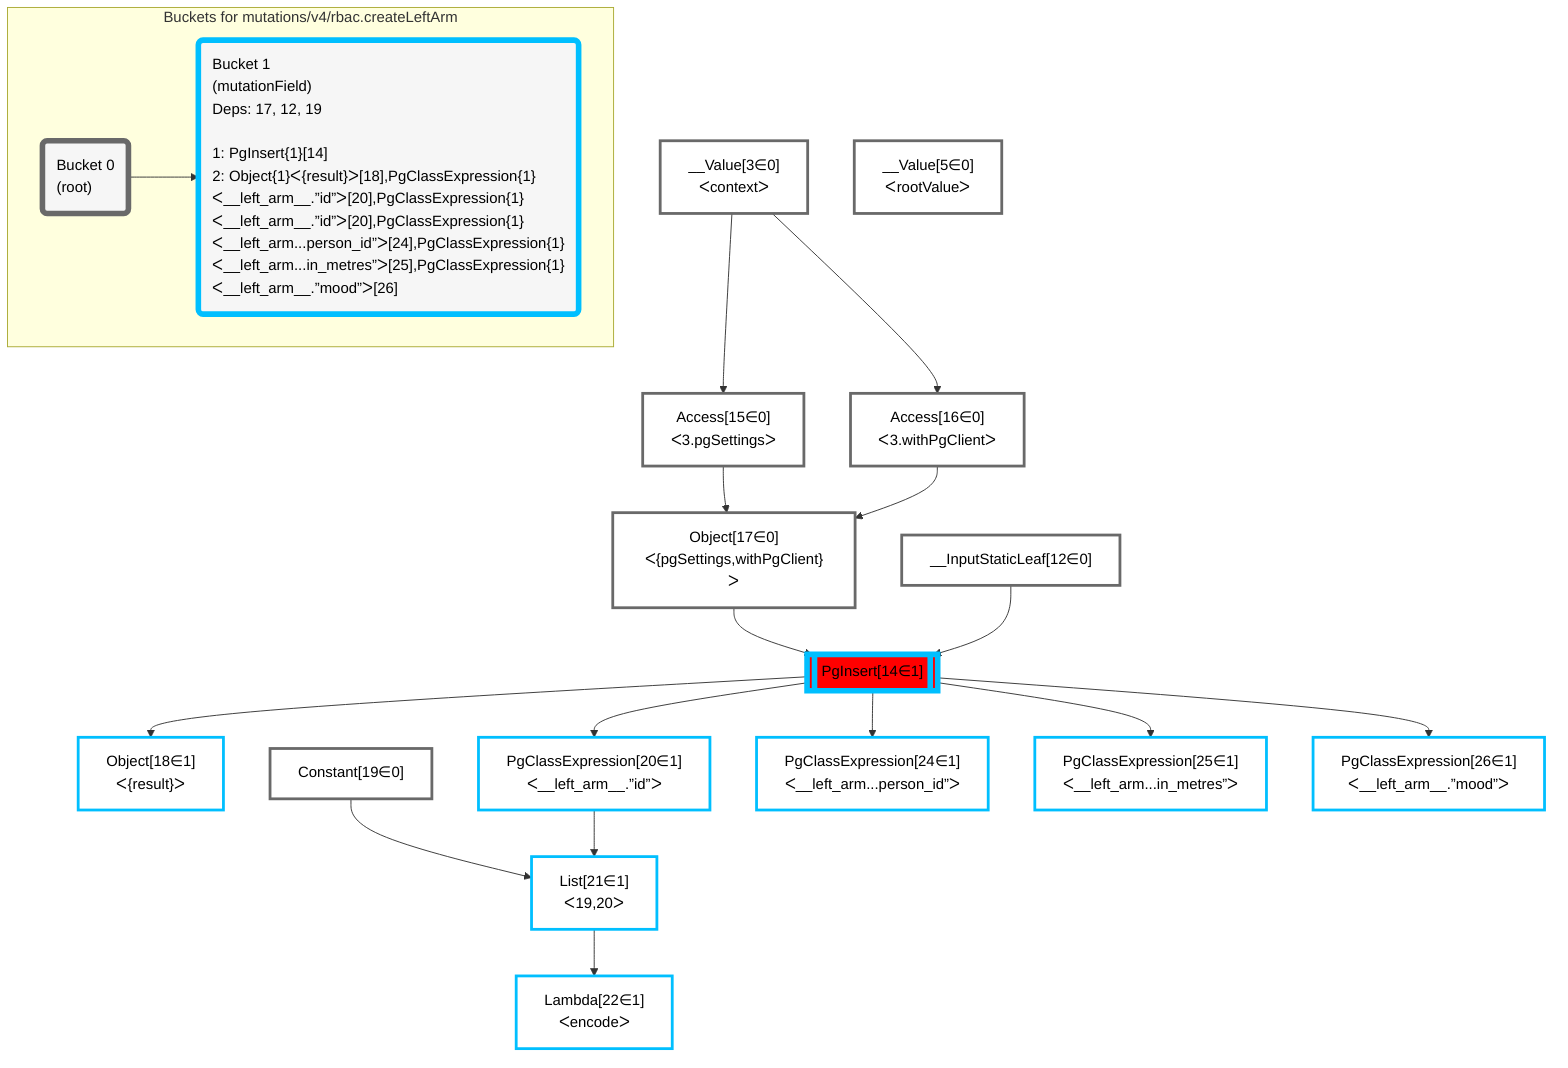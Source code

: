 graph TD
    classDef path fill:#eee,stroke:#000,color:#000
    classDef plan fill:#fff,stroke-width:3px,color:#000
    classDef itemplan fill:#fff,stroke-width:6px,color:#000
    classDef sideeffectplan fill:#f00,stroke-width:6px,color:#000
    classDef bucket fill:#f6f6f6,color:#000,stroke-width:6px,text-align:left


    %% define steps
    __Value3["__Value[3∈0]<br />ᐸcontextᐳ"]:::plan
    __Value5["__Value[5∈0]<br />ᐸrootValueᐳ"]:::plan
    __InputStaticLeaf12["__InputStaticLeaf[12∈0]"]:::plan
    Access15["Access[15∈0]<br />ᐸ3.pgSettingsᐳ"]:::plan
    Access16["Access[16∈0]<br />ᐸ3.withPgClientᐳ"]:::plan
    Object17["Object[17∈0]<br />ᐸ{pgSettings,withPgClient}ᐳ"]:::plan
    PgInsert14[["PgInsert[14∈1]"]]:::sideeffectplan
    Object18["Object[18∈1]<br />ᐸ{result}ᐳ"]:::plan
    Constant19["Constant[19∈0]"]:::plan
    PgClassExpression20["PgClassExpression[20∈1]<br />ᐸ__left_arm__.”id”ᐳ"]:::plan
    List21["List[21∈1]<br />ᐸ19,20ᐳ"]:::plan
    Lambda22["Lambda[22∈1]<br />ᐸencodeᐳ"]:::plan
    PgClassExpression24["PgClassExpression[24∈1]<br />ᐸ__left_arm...person_id”ᐳ"]:::plan
    PgClassExpression25["PgClassExpression[25∈1]<br />ᐸ__left_arm...in_metres”ᐳ"]:::plan
    PgClassExpression26["PgClassExpression[26∈1]<br />ᐸ__left_arm__.”mood”ᐳ"]:::plan

    %% plan dependencies
    __Value3 --> Access15
    __Value3 --> Access16
    Access15 & Access16 --> Object17
    Object17 & __InputStaticLeaf12 --> PgInsert14
    PgInsert14 --> Object18
    PgInsert14 --> PgClassExpression20
    Constant19 & PgClassExpression20 --> List21
    List21 --> Lambda22
    PgInsert14 --> PgClassExpression24
    PgInsert14 --> PgClassExpression25
    PgInsert14 --> PgClassExpression26

    %% plan-to-path relationships

    subgraph "Buckets for mutations/v4/rbac.createLeftArm"
    Bucket0("Bucket 0<br />(root)"):::bucket
    classDef bucket0 stroke:#696969
    class Bucket0,__Value3,__Value5,__InputStaticLeaf12,Access15,Access16,Object17,Constant19 bucket0
    Bucket1("Bucket 1<br />(mutationField)<br />Deps: 17, 12, 19<br /><br />1: PgInsert{1}[14]<br />2: Object{1}ᐸ{result}ᐳ[18],PgClassExpression{1}ᐸ__left_arm__.”id”ᐳ[20],PgClassExpression{1}ᐸ__left_arm__.”id”ᐳ[20],PgClassExpression{1}ᐸ__left_arm...person_id”ᐳ[24],PgClassExpression{1}ᐸ__left_arm...in_metres”ᐳ[25],PgClassExpression{1}ᐸ__left_arm__.”mood”ᐳ[26]"):::bucket
    classDef bucket1 stroke:#00bfff
    class Bucket1,PgInsert14,Object18,PgClassExpression20,List21,Lambda22,PgClassExpression24,PgClassExpression25,PgClassExpression26 bucket1
    Bucket0 --> Bucket1
    end